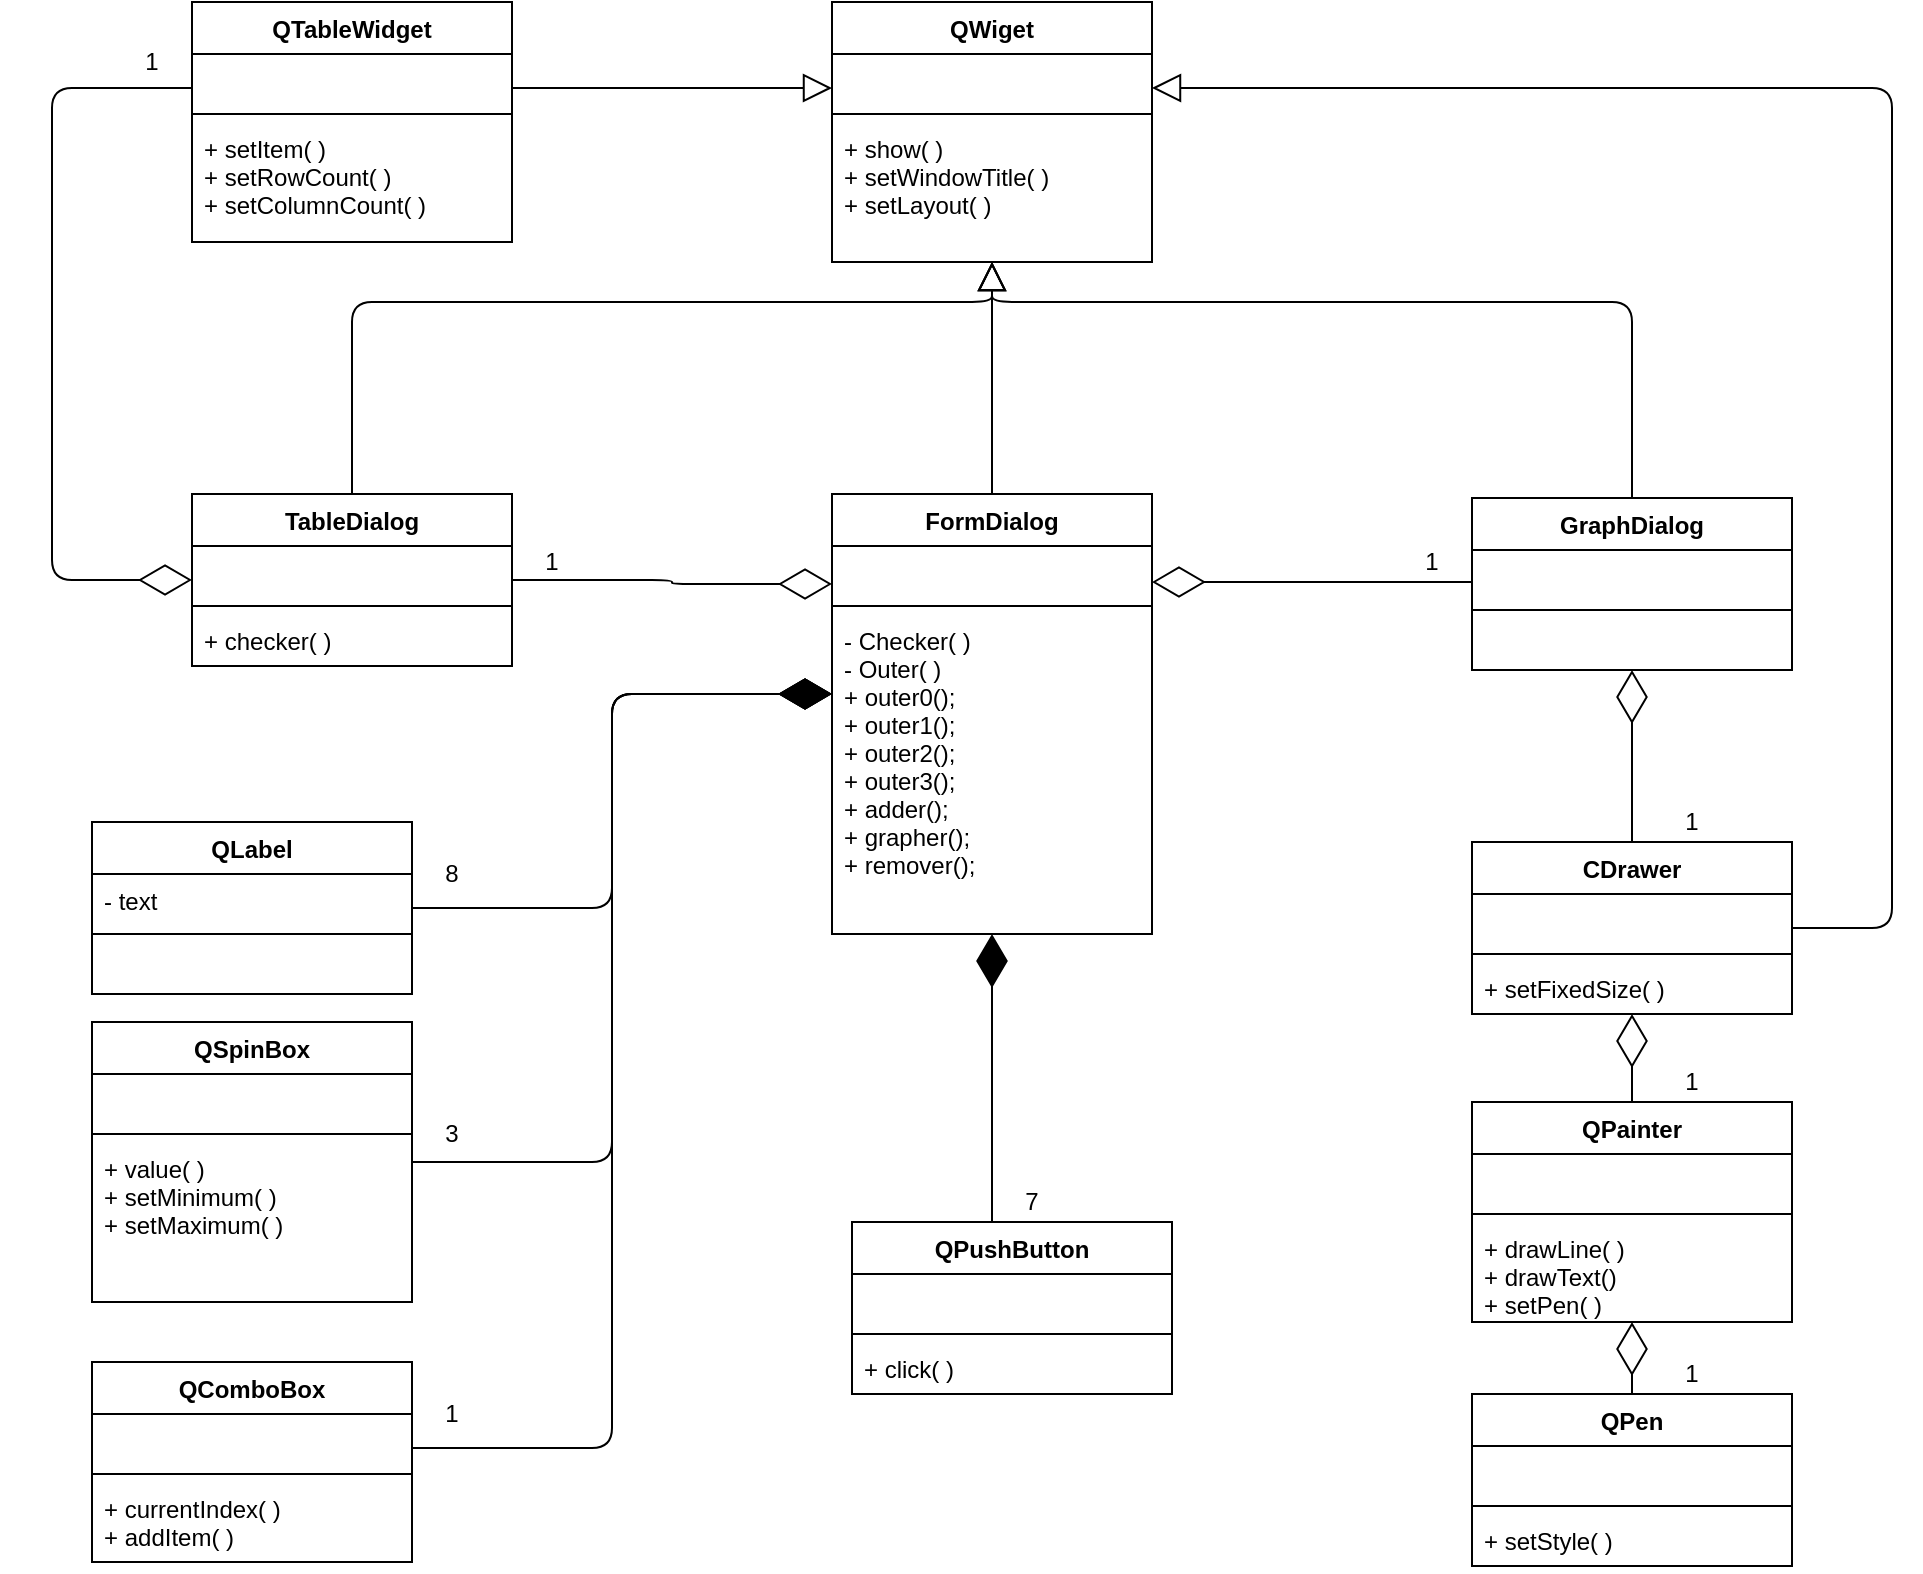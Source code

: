 <mxfile version="12.6.5" type="device"><diagram name="Page-1" id="6133507b-19e7-1e82-6fc7-422aa6c4b21f"><mxGraphModel dx="1422" dy="822" grid="1" gridSize="10" guides="1" tooltips="1" connect="1" arrows="1" fold="1" page="1" pageScale="1" pageWidth="1100" pageHeight="850" background="#ffffff" math="0" shadow="0"><root><mxCell id="0"/><mxCell id="1" parent="0"/><mxCell id="gmc_GQqyxM76kBIJKtRK-1" value="QWiget" style="swimlane;fontStyle=1;align=center;verticalAlign=top;childLayout=stackLayout;horizontal=1;startSize=26;horizontalStack=0;resizeParent=1;resizeParentMax=0;resizeLast=0;collapsible=1;marginBottom=0;" vertex="1" parent="1"><mxGeometry x="520" y="50" width="160" height="130" as="geometry"/></mxCell><mxCell id="gmc_GQqyxM76kBIJKtRK-2" value=" " style="text;strokeColor=none;fillColor=none;align=left;verticalAlign=top;spacingLeft=4;spacingRight=4;overflow=hidden;rotatable=0;points=[[0,0.5],[1,0.5]];portConstraint=eastwest;" vertex="1" parent="gmc_GQqyxM76kBIJKtRK-1"><mxGeometry y="26" width="160" height="26" as="geometry"/></mxCell><mxCell id="gmc_GQqyxM76kBIJKtRK-3" value="" style="line;strokeWidth=1;fillColor=none;align=left;verticalAlign=middle;spacingTop=-1;spacingLeft=3;spacingRight=3;rotatable=0;labelPosition=right;points=[];portConstraint=eastwest;" vertex="1" parent="gmc_GQqyxM76kBIJKtRK-1"><mxGeometry y="52" width="160" height="8" as="geometry"/></mxCell><mxCell id="gmc_GQqyxM76kBIJKtRK-4" value="+ show( )&#10;+ setWindowTitle( )&#10;+ setLayout( )" style="text;strokeColor=none;fillColor=none;align=left;verticalAlign=top;spacingLeft=4;spacingRight=4;overflow=hidden;rotatable=0;points=[[0,0.5],[1,0.5]];portConstraint=eastwest;" vertex="1" parent="gmc_GQqyxM76kBIJKtRK-1"><mxGeometry y="60" width="160" height="70" as="geometry"/></mxCell><mxCell id="gmc_GQqyxM76kBIJKtRK-5" value="FormDialog" style="swimlane;fontStyle=1;align=center;verticalAlign=top;childLayout=stackLayout;horizontal=1;startSize=26;horizontalStack=0;resizeParent=1;resizeParentMax=0;resizeLast=0;collapsible=1;marginBottom=0;" vertex="1" parent="1"><mxGeometry x="520" y="296" width="160" height="220" as="geometry"/></mxCell><mxCell id="gmc_GQqyxM76kBIJKtRK-6" value=" " style="text;strokeColor=none;fillColor=none;align=left;verticalAlign=top;spacingLeft=4;spacingRight=4;overflow=hidden;rotatable=0;points=[[0,0.5],[1,0.5]];portConstraint=eastwest;" vertex="1" parent="gmc_GQqyxM76kBIJKtRK-5"><mxGeometry y="26" width="160" height="26" as="geometry"/></mxCell><mxCell id="gmc_GQqyxM76kBIJKtRK-7" value="" style="line;strokeWidth=1;fillColor=none;align=left;verticalAlign=middle;spacingTop=-1;spacingLeft=3;spacingRight=3;rotatable=0;labelPosition=right;points=[];portConstraint=eastwest;" vertex="1" parent="gmc_GQqyxM76kBIJKtRK-5"><mxGeometry y="52" width="160" height="8" as="geometry"/></mxCell><mxCell id="gmc_GQqyxM76kBIJKtRK-8" value="- Checker( )&#10;- Outer( )&#10;+ outer0();&#10;+ outer1();&#10;+ outer2();&#10;+ outer3();&#10;+ adder();  &#10;+ grapher();&#10;+ remover();" style="text;strokeColor=none;fillColor=none;align=left;verticalAlign=top;spacingLeft=4;spacingRight=4;overflow=hidden;rotatable=0;points=[[0,0.5],[1,0.5]];portConstraint=eastwest;" vertex="1" parent="gmc_GQqyxM76kBIJKtRK-5"><mxGeometry y="60" width="160" height="160" as="geometry"/></mxCell><mxCell id="gmc_GQqyxM76kBIJKtRK-9" value="GraphDialog" style="swimlane;fontStyle=1;align=center;verticalAlign=top;childLayout=stackLayout;horizontal=1;startSize=26;horizontalStack=0;resizeParent=1;resizeParentMax=0;resizeLast=0;collapsible=1;marginBottom=0;" vertex="1" parent="1"><mxGeometry x="840" y="298" width="160" height="86" as="geometry"/></mxCell><mxCell id="gmc_GQqyxM76kBIJKtRK-10" value=" " style="text;strokeColor=none;fillColor=none;align=left;verticalAlign=top;spacingLeft=4;spacingRight=4;overflow=hidden;rotatable=0;points=[[0,0.5],[1,0.5]];portConstraint=eastwest;" vertex="1" parent="gmc_GQqyxM76kBIJKtRK-9"><mxGeometry y="26" width="160" height="26" as="geometry"/></mxCell><mxCell id="gmc_GQqyxM76kBIJKtRK-11" value="" style="line;strokeWidth=1;fillColor=none;align=left;verticalAlign=middle;spacingTop=-1;spacingLeft=3;spacingRight=3;rotatable=0;labelPosition=right;points=[];portConstraint=eastwest;" vertex="1" parent="gmc_GQqyxM76kBIJKtRK-9"><mxGeometry y="52" width="160" height="8" as="geometry"/></mxCell><mxCell id="gmc_GQqyxM76kBIJKtRK-12" value=" " style="text;strokeColor=none;fillColor=none;align=left;verticalAlign=top;spacingLeft=4;spacingRight=4;overflow=hidden;rotatable=0;points=[[0,0.5],[1,0.5]];portConstraint=eastwest;" vertex="1" parent="gmc_GQqyxM76kBIJKtRK-9"><mxGeometry y="60" width="160" height="26" as="geometry"/></mxCell><mxCell id="gmc_GQqyxM76kBIJKtRK-13" value="TableDialog" style="swimlane;fontStyle=1;align=center;verticalAlign=top;childLayout=stackLayout;horizontal=1;startSize=26;horizontalStack=0;resizeParent=1;resizeParentMax=0;resizeLast=0;collapsible=1;marginBottom=0;" vertex="1" parent="1"><mxGeometry x="200" y="296" width="160" height="86" as="geometry"/></mxCell><mxCell id="gmc_GQqyxM76kBIJKtRK-14" value=" " style="text;strokeColor=none;fillColor=none;align=left;verticalAlign=top;spacingLeft=4;spacingRight=4;overflow=hidden;rotatable=0;points=[[0,0.5],[1,0.5]];portConstraint=eastwest;" vertex="1" parent="gmc_GQqyxM76kBIJKtRK-13"><mxGeometry y="26" width="160" height="26" as="geometry"/></mxCell><mxCell id="gmc_GQqyxM76kBIJKtRK-15" value="" style="line;strokeWidth=1;fillColor=none;align=left;verticalAlign=middle;spacingTop=-1;spacingLeft=3;spacingRight=3;rotatable=0;labelPosition=right;points=[];portConstraint=eastwest;" vertex="1" parent="gmc_GQqyxM76kBIJKtRK-13"><mxGeometry y="52" width="160" height="8" as="geometry"/></mxCell><mxCell id="gmc_GQqyxM76kBIJKtRK-16" value="+ checker( )" style="text;strokeColor=none;fillColor=none;align=left;verticalAlign=top;spacingLeft=4;spacingRight=4;overflow=hidden;rotatable=0;points=[[0,0.5],[1,0.5]];portConstraint=eastwest;" vertex="1" parent="gmc_GQqyxM76kBIJKtRK-13"><mxGeometry y="60" width="160" height="26" as="geometry"/></mxCell><mxCell id="gmc_GQqyxM76kBIJKtRK-17" value="CDrawer" style="swimlane;fontStyle=1;align=center;verticalAlign=top;childLayout=stackLayout;horizontal=1;startSize=26;horizontalStack=0;resizeParent=1;resizeParentMax=0;resizeLast=0;collapsible=1;marginBottom=0;" vertex="1" parent="1"><mxGeometry x="840" y="470" width="160" height="86" as="geometry"/></mxCell><mxCell id="gmc_GQqyxM76kBIJKtRK-18" value=" " style="text;strokeColor=none;fillColor=none;align=left;verticalAlign=top;spacingLeft=4;spacingRight=4;overflow=hidden;rotatable=0;points=[[0,0.5],[1,0.5]];portConstraint=eastwest;" vertex="1" parent="gmc_GQqyxM76kBIJKtRK-17"><mxGeometry y="26" width="160" height="26" as="geometry"/></mxCell><mxCell id="gmc_GQqyxM76kBIJKtRK-19" value="" style="line;strokeWidth=1;fillColor=none;align=left;verticalAlign=middle;spacingTop=-1;spacingLeft=3;spacingRight=3;rotatable=0;labelPosition=right;points=[];portConstraint=eastwest;" vertex="1" parent="gmc_GQqyxM76kBIJKtRK-17"><mxGeometry y="52" width="160" height="8" as="geometry"/></mxCell><mxCell id="gmc_GQqyxM76kBIJKtRK-20" value="+ setFixedSize( )" style="text;strokeColor=none;fillColor=none;align=left;verticalAlign=top;spacingLeft=4;spacingRight=4;overflow=hidden;rotatable=0;points=[[0,0.5],[1,0.5]];portConstraint=eastwest;" vertex="1" parent="gmc_GQqyxM76kBIJKtRK-17"><mxGeometry y="60" width="160" height="26" as="geometry"/></mxCell><mxCell id="gmc_GQqyxM76kBIJKtRK-21" value="QPainter" style="swimlane;fontStyle=1;align=center;verticalAlign=top;childLayout=stackLayout;horizontal=1;startSize=26;horizontalStack=0;resizeParent=1;resizeParentMax=0;resizeLast=0;collapsible=1;marginBottom=0;" vertex="1" parent="1"><mxGeometry x="840" y="600" width="160" height="110" as="geometry"/></mxCell><mxCell id="gmc_GQqyxM76kBIJKtRK-22" value=" " style="text;strokeColor=none;fillColor=none;align=left;verticalAlign=top;spacingLeft=4;spacingRight=4;overflow=hidden;rotatable=0;points=[[0,0.5],[1,0.5]];portConstraint=eastwest;" vertex="1" parent="gmc_GQqyxM76kBIJKtRK-21"><mxGeometry y="26" width="160" height="26" as="geometry"/></mxCell><mxCell id="gmc_GQqyxM76kBIJKtRK-23" value="" style="line;strokeWidth=1;fillColor=none;align=left;verticalAlign=middle;spacingTop=-1;spacingLeft=3;spacingRight=3;rotatable=0;labelPosition=right;points=[];portConstraint=eastwest;" vertex="1" parent="gmc_GQqyxM76kBIJKtRK-21"><mxGeometry y="52" width="160" height="8" as="geometry"/></mxCell><mxCell id="gmc_GQqyxM76kBIJKtRK-24" value="+ drawLine( )&#10;+ drawText()&#10;+ setPen( )" style="text;strokeColor=none;fillColor=none;align=left;verticalAlign=top;spacingLeft=4;spacingRight=4;overflow=hidden;rotatable=0;points=[[0,0.5],[1,0.5]];portConstraint=eastwest;" vertex="1" parent="gmc_GQqyxM76kBIJKtRK-21"><mxGeometry y="60" width="160" height="50" as="geometry"/></mxCell><mxCell id="gmc_GQqyxM76kBIJKtRK-25" value="QTableWidget" style="swimlane;fontStyle=1;align=center;verticalAlign=top;childLayout=stackLayout;horizontal=1;startSize=26;horizontalStack=0;resizeParent=1;resizeParentMax=0;resizeLast=0;collapsible=1;marginBottom=0;" vertex="1" parent="1"><mxGeometry x="200" y="50" width="160" height="120" as="geometry"/></mxCell><mxCell id="gmc_GQqyxM76kBIJKtRK-26" value=" " style="text;strokeColor=none;fillColor=none;align=left;verticalAlign=top;spacingLeft=4;spacingRight=4;overflow=hidden;rotatable=0;points=[[0,0.5],[1,0.5]];portConstraint=eastwest;" vertex="1" parent="gmc_GQqyxM76kBIJKtRK-25"><mxGeometry y="26" width="160" height="26" as="geometry"/></mxCell><mxCell id="gmc_GQqyxM76kBIJKtRK-27" value="" style="line;strokeWidth=1;fillColor=none;align=left;verticalAlign=middle;spacingTop=-1;spacingLeft=3;spacingRight=3;rotatable=0;labelPosition=right;points=[];portConstraint=eastwest;" vertex="1" parent="gmc_GQqyxM76kBIJKtRK-25"><mxGeometry y="52" width="160" height="8" as="geometry"/></mxCell><mxCell id="gmc_GQqyxM76kBIJKtRK-28" value="+ setItem( )&#10;+ setRowCount( )&#10;+ setColumnCount( )" style="text;strokeColor=none;fillColor=none;align=left;verticalAlign=top;spacingLeft=4;spacingRight=4;overflow=hidden;rotatable=0;points=[[0,0.5],[1,0.5]];portConstraint=eastwest;" vertex="1" parent="gmc_GQqyxM76kBIJKtRK-25"><mxGeometry y="60" width="160" height="60" as="geometry"/></mxCell><mxCell id="gmc_GQqyxM76kBIJKtRK-30" value="" style="endArrow=block;endFill=0;endSize=12;html=1;exitX=0.5;exitY=0;exitDx=0;exitDy=0;" edge="1" parent="1" source="gmc_GQqyxM76kBIJKtRK-5" target="gmc_GQqyxM76kBIJKtRK-4"><mxGeometry width="160" relative="1" as="geometry"><mxPoint x="190" y="710" as="sourcePoint"/><mxPoint x="350" y="710" as="targetPoint"/></mxGeometry></mxCell><mxCell id="gmc_GQqyxM76kBIJKtRK-31" value="" style="endArrow=block;endFill=0;endSize=12;html=1;edgeStyle=orthogonalEdgeStyle;" edge="1" parent="1" source="gmc_GQqyxM76kBIJKtRK-13" target="gmc_GQqyxM76kBIJKtRK-4"><mxGeometry width="160" relative="1" as="geometry"><mxPoint x="610" y="308" as="sourcePoint"/><mxPoint x="610" y="146" as="targetPoint"/><Array as="points"><mxPoint x="280" y="200"/><mxPoint x="600" y="200"/></Array></mxGeometry></mxCell><mxCell id="gmc_GQqyxM76kBIJKtRK-32" value="" style="endArrow=block;endFill=0;endSize=12;html=1;edgeStyle=orthogonalEdgeStyle;" edge="1" parent="1" source="gmc_GQqyxM76kBIJKtRK-9" target="gmc_GQqyxM76kBIJKtRK-1"><mxGeometry width="160" relative="1" as="geometry"><mxPoint x="290" y="306" as="sourcePoint"/><mxPoint x="530" y="133" as="targetPoint"/><Array as="points"><mxPoint x="920" y="200"/><mxPoint x="600" y="200"/></Array></mxGeometry></mxCell><mxCell id="gmc_GQqyxM76kBIJKtRK-33" value="" style="endArrow=block;endFill=0;endSize=12;html=1;edgeStyle=orthogonalEdgeStyle;" edge="1" parent="1" source="gmc_GQqyxM76kBIJKtRK-25" target="gmc_GQqyxM76kBIJKtRK-1"><mxGeometry width="160" relative="1" as="geometry"><mxPoint x="290" y="306" as="sourcePoint"/><mxPoint x="610" y="146" as="targetPoint"/><Array as="points"><mxPoint x="460" y="93"/><mxPoint x="460" y="93"/></Array></mxGeometry></mxCell><mxCell id="gmc_GQqyxM76kBIJKtRK-34" value="" style="endArrow=diamondThin;endFill=0;endSize=24;html=1;edgeStyle=orthogonalEdgeStyle;" edge="1" parent="1" source="gmc_GQqyxM76kBIJKtRK-25" target="gmc_GQqyxM76kBIJKtRK-13"><mxGeometry width="160" relative="1" as="geometry"><mxPoint x="200" y="710" as="sourcePoint"/><mxPoint x="360" y="710" as="targetPoint"/><Array as="points"><mxPoint x="130" y="93"/><mxPoint x="130" y="339"/></Array></mxGeometry></mxCell><mxCell id="gmc_GQqyxM76kBIJKtRK-35" value="" style="endArrow=diamondThin;endFill=0;endSize=24;html=1;edgeStyle=orthogonalEdgeStyle;" edge="1" parent="1" source="gmc_GQqyxM76kBIJKtRK-13" target="gmc_GQqyxM76kBIJKtRK-5"><mxGeometry width="160" relative="1" as="geometry"><mxPoint x="210" y="103" as="sourcePoint"/><mxPoint x="210" y="349" as="targetPoint"/><Array as="points"><mxPoint x="440" y="339"/><mxPoint x="440" y="341"/></Array></mxGeometry></mxCell><mxCell id="gmc_GQqyxM76kBIJKtRK-36" value="" style="endArrow=diamondThin;endFill=0;endSize=24;html=1;edgeStyle=orthogonalEdgeStyle;" edge="1" parent="1" source="gmc_GQqyxM76kBIJKtRK-9" target="gmc_GQqyxM76kBIJKtRK-5"><mxGeometry width="160" relative="1" as="geometry"><mxPoint x="730" y="340" as="sourcePoint"/><mxPoint x="730" y="586" as="targetPoint"/><Array as="points"><mxPoint x="730" y="340"/><mxPoint x="730" y="340"/></Array></mxGeometry></mxCell><mxCell id="gmc_GQqyxM76kBIJKtRK-37" value="" style="endArrow=diamondThin;endFill=0;endSize=24;html=1;edgeStyle=orthogonalEdgeStyle;" edge="1" parent="1" source="gmc_GQqyxM76kBIJKtRK-17" target="gmc_GQqyxM76kBIJKtRK-9"><mxGeometry width="160" relative="1" as="geometry"><mxPoint x="850" y="350" as="sourcePoint"/><mxPoint x="800" y="430" as="targetPoint"/><Array as="points"/></mxGeometry></mxCell><mxCell id="gmc_GQqyxM76kBIJKtRK-38" value="" style="endArrow=diamondThin;endFill=0;endSize=24;html=1;edgeStyle=orthogonalEdgeStyle;" edge="1" parent="1" source="gmc_GQqyxM76kBIJKtRK-21" target="gmc_GQqyxM76kBIJKtRK-17"><mxGeometry width="160" relative="1" as="geometry"><mxPoint x="710" y="530" as="sourcePoint"/><mxPoint x="930" y="394" as="targetPoint"/><Array as="points"/></mxGeometry></mxCell><mxCell id="gmc_GQqyxM76kBIJKtRK-47" value="" style="endArrow=block;endFill=0;endSize=12;html=1;edgeStyle=orthogonalEdgeStyle;" edge="1" parent="1" source="gmc_GQqyxM76kBIJKtRK-17" target="gmc_GQqyxM76kBIJKtRK-1"><mxGeometry width="160" relative="1" as="geometry"><mxPoint x="930" y="308" as="sourcePoint"/><mxPoint x="610" y="146" as="targetPoint"/><Array as="points"><mxPoint x="1050" y="513"/><mxPoint x="1050" y="93"/></Array></mxGeometry></mxCell><mxCell id="gmc_GQqyxM76kBIJKtRK-52" value="QLabel" style="swimlane;fontStyle=1;align=center;verticalAlign=top;childLayout=stackLayout;horizontal=1;startSize=26;horizontalStack=0;resizeParent=1;resizeParentMax=0;resizeLast=0;collapsible=1;marginBottom=0;" vertex="1" parent="1"><mxGeometry x="150" y="460" width="160" height="86" as="geometry"/></mxCell><mxCell id="gmc_GQqyxM76kBIJKtRK-53" value="- text" style="text;strokeColor=none;fillColor=none;align=left;verticalAlign=top;spacingLeft=4;spacingRight=4;overflow=hidden;rotatable=0;points=[[0,0.5],[1,0.5]];portConstraint=eastwest;" vertex="1" parent="gmc_GQqyxM76kBIJKtRK-52"><mxGeometry y="26" width="160" height="26" as="geometry"/></mxCell><mxCell id="gmc_GQqyxM76kBIJKtRK-54" value="" style="line;strokeWidth=1;fillColor=none;align=left;verticalAlign=middle;spacingTop=-1;spacingLeft=3;spacingRight=3;rotatable=0;labelPosition=right;points=[];portConstraint=eastwest;" vertex="1" parent="gmc_GQqyxM76kBIJKtRK-52"><mxGeometry y="52" width="160" height="8" as="geometry"/></mxCell><mxCell id="gmc_GQqyxM76kBIJKtRK-55" value=" " style="text;strokeColor=none;fillColor=none;align=left;verticalAlign=top;spacingLeft=4;spacingRight=4;overflow=hidden;rotatable=0;points=[[0,0.5],[1,0.5]];portConstraint=eastwest;" vertex="1" parent="gmc_GQqyxM76kBIJKtRK-52"><mxGeometry y="60" width="160" height="26" as="geometry"/></mxCell><mxCell id="gmc_GQqyxM76kBIJKtRK-56" value="" style="endArrow=diamondThin;endFill=1;endSize=24;html=1;edgeStyle=orthogonalEdgeStyle;" edge="1" parent="1" source="gmc_GQqyxM76kBIJKtRK-52" target="gmc_GQqyxM76kBIJKtRK-5"><mxGeometry width="160" relative="1" as="geometry"><mxPoint x="610" y="540" as="sourcePoint"/><mxPoint x="520" y="560" as="targetPoint"/><Array as="points"><mxPoint x="410" y="503"/><mxPoint x="410" y="396"/></Array></mxGeometry></mxCell><mxCell id="gmc_GQqyxM76kBIJKtRK-58" value="QSpinBox" style="swimlane;fontStyle=1;align=center;verticalAlign=top;childLayout=stackLayout;horizontal=1;startSize=26;horizontalStack=0;resizeParent=1;resizeParentMax=0;resizeLast=0;collapsible=1;marginBottom=0;" vertex="1" parent="1"><mxGeometry x="150" y="560" width="160" height="140" as="geometry"/></mxCell><mxCell id="gmc_GQqyxM76kBIJKtRK-59" value=" " style="text;strokeColor=none;fillColor=none;align=left;verticalAlign=top;spacingLeft=4;spacingRight=4;overflow=hidden;rotatable=0;points=[[0,0.5],[1,0.5]];portConstraint=eastwest;" vertex="1" parent="gmc_GQqyxM76kBIJKtRK-58"><mxGeometry y="26" width="160" height="26" as="geometry"/></mxCell><mxCell id="gmc_GQqyxM76kBIJKtRK-60" value="" style="line;strokeWidth=1;fillColor=none;align=left;verticalAlign=middle;spacingTop=-1;spacingLeft=3;spacingRight=3;rotatable=0;labelPosition=right;points=[];portConstraint=eastwest;" vertex="1" parent="gmc_GQqyxM76kBIJKtRK-58"><mxGeometry y="52" width="160" height="8" as="geometry"/></mxCell><mxCell id="gmc_GQqyxM76kBIJKtRK-61" value="+ value( )&#10;+ setMinimum( )&#10;+ setMaximum( )" style="text;strokeColor=none;fillColor=none;align=left;verticalAlign=top;spacingLeft=4;spacingRight=4;overflow=hidden;rotatable=0;points=[[0,0.5],[1,0.5]];portConstraint=eastwest;" vertex="1" parent="gmc_GQqyxM76kBIJKtRK-58"><mxGeometry y="60" width="160" height="80" as="geometry"/></mxCell><mxCell id="gmc_GQqyxM76kBIJKtRK-62" value="QComboBox" style="swimlane;fontStyle=1;align=center;verticalAlign=top;childLayout=stackLayout;horizontal=1;startSize=26;horizontalStack=0;resizeParent=1;resizeParentMax=0;resizeLast=0;collapsible=1;marginBottom=0;" vertex="1" parent="1"><mxGeometry x="150" y="730" width="160" height="100" as="geometry"/></mxCell><mxCell id="gmc_GQqyxM76kBIJKtRK-63" value=" " style="text;strokeColor=none;fillColor=none;align=left;verticalAlign=top;spacingLeft=4;spacingRight=4;overflow=hidden;rotatable=0;points=[[0,0.5],[1,0.5]];portConstraint=eastwest;" vertex="1" parent="gmc_GQqyxM76kBIJKtRK-62"><mxGeometry y="26" width="160" height="26" as="geometry"/></mxCell><mxCell id="gmc_GQqyxM76kBIJKtRK-64" value="" style="line;strokeWidth=1;fillColor=none;align=left;verticalAlign=middle;spacingTop=-1;spacingLeft=3;spacingRight=3;rotatable=0;labelPosition=right;points=[];portConstraint=eastwest;" vertex="1" parent="gmc_GQqyxM76kBIJKtRK-62"><mxGeometry y="52" width="160" height="8" as="geometry"/></mxCell><mxCell id="gmc_GQqyxM76kBIJKtRK-65" value="+ currentIndex( )&#10;+ addItem( )" style="text;strokeColor=none;fillColor=none;align=left;verticalAlign=top;spacingLeft=4;spacingRight=4;overflow=hidden;rotatable=0;points=[[0,0.5],[1,0.5]];portConstraint=eastwest;" vertex="1" parent="gmc_GQqyxM76kBIJKtRK-62"><mxGeometry y="60" width="160" height="40" as="geometry"/></mxCell><mxCell id="gmc_GQqyxM76kBIJKtRK-66" value="QPushButton" style="swimlane;fontStyle=1;align=center;verticalAlign=top;childLayout=stackLayout;horizontal=1;startSize=26;horizontalStack=0;resizeParent=1;resizeParentMax=0;resizeLast=0;collapsible=1;marginBottom=0;" vertex="1" parent="1"><mxGeometry x="530" y="660" width="160" height="86" as="geometry"/></mxCell><mxCell id="gmc_GQqyxM76kBIJKtRK-67" value=" " style="text;strokeColor=none;fillColor=none;align=left;verticalAlign=top;spacingLeft=4;spacingRight=4;overflow=hidden;rotatable=0;points=[[0,0.5],[1,0.5]];portConstraint=eastwest;" vertex="1" parent="gmc_GQqyxM76kBIJKtRK-66"><mxGeometry y="26" width="160" height="26" as="geometry"/></mxCell><mxCell id="gmc_GQqyxM76kBIJKtRK-68" value="" style="line;strokeWidth=1;fillColor=none;align=left;verticalAlign=middle;spacingTop=-1;spacingLeft=3;spacingRight=3;rotatable=0;labelPosition=right;points=[];portConstraint=eastwest;" vertex="1" parent="gmc_GQqyxM76kBIJKtRK-66"><mxGeometry y="52" width="160" height="8" as="geometry"/></mxCell><mxCell id="gmc_GQqyxM76kBIJKtRK-69" value="+ click( )" style="text;strokeColor=none;fillColor=none;align=left;verticalAlign=top;spacingLeft=4;spacingRight=4;overflow=hidden;rotatable=0;points=[[0,0.5],[1,0.5]];portConstraint=eastwest;" vertex="1" parent="gmc_GQqyxM76kBIJKtRK-66"><mxGeometry y="60" width="160" height="26" as="geometry"/></mxCell><mxCell id="gmc_GQqyxM76kBIJKtRK-70" value="" style="endArrow=diamondThin;endFill=1;endSize=24;html=1;edgeStyle=orthogonalEdgeStyle;" edge="1" parent="1" source="gmc_GQqyxM76kBIJKtRK-58" target="gmc_GQqyxM76kBIJKtRK-5"><mxGeometry width="160" relative="1" as="geometry"><mxPoint x="320" y="513" as="sourcePoint"/><mxPoint x="530" y="406" as="targetPoint"/><Array as="points"><mxPoint x="410" y="630"/><mxPoint x="410" y="396"/></Array></mxGeometry></mxCell><mxCell id="gmc_GQqyxM76kBIJKtRK-71" value="" style="endArrow=diamondThin;endFill=1;endSize=24;html=1;edgeStyle=orthogonalEdgeStyle;" edge="1" parent="1" source="gmc_GQqyxM76kBIJKtRK-62" target="gmc_GQqyxM76kBIJKtRK-5"><mxGeometry width="160" relative="1" as="geometry"><mxPoint x="330" y="523" as="sourcePoint"/><mxPoint x="540" y="416" as="targetPoint"/><Array as="points"><mxPoint x="410" y="773"/><mxPoint x="410" y="396"/></Array></mxGeometry></mxCell><mxCell id="gmc_GQqyxM76kBIJKtRK-72" value="" style="endArrow=diamondThin;endFill=1;endSize=24;html=1;edgeStyle=orthogonalEdgeStyle;" edge="1" parent="1" source="gmc_GQqyxM76kBIJKtRK-66" target="gmc_GQqyxM76kBIJKtRK-5"><mxGeometry width="160" relative="1" as="geometry"><mxPoint x="340" y="533" as="sourcePoint"/><mxPoint x="550" y="426" as="targetPoint"/><Array as="points"><mxPoint x="600" y="620"/><mxPoint x="600" y="620"/></Array></mxGeometry></mxCell><mxCell id="gmc_GQqyxM76kBIJKtRK-73" value="QPen" style="swimlane;fontStyle=1;align=center;verticalAlign=top;childLayout=stackLayout;horizontal=1;startSize=26;horizontalStack=0;resizeParent=1;resizeParentMax=0;resizeLast=0;collapsible=1;marginBottom=0;" vertex="1" parent="1"><mxGeometry x="840" y="746" width="160" height="86" as="geometry"/></mxCell><mxCell id="gmc_GQqyxM76kBIJKtRK-74" value=" " style="text;strokeColor=none;fillColor=none;align=left;verticalAlign=top;spacingLeft=4;spacingRight=4;overflow=hidden;rotatable=0;points=[[0,0.5],[1,0.5]];portConstraint=eastwest;" vertex="1" parent="gmc_GQqyxM76kBIJKtRK-73"><mxGeometry y="26" width="160" height="26" as="geometry"/></mxCell><mxCell id="gmc_GQqyxM76kBIJKtRK-75" value="" style="line;strokeWidth=1;fillColor=none;align=left;verticalAlign=middle;spacingTop=-1;spacingLeft=3;spacingRight=3;rotatable=0;labelPosition=right;points=[];portConstraint=eastwest;" vertex="1" parent="gmc_GQqyxM76kBIJKtRK-73"><mxGeometry y="52" width="160" height="8" as="geometry"/></mxCell><mxCell id="gmc_GQqyxM76kBIJKtRK-76" value="+ setStyle( )" style="text;strokeColor=none;fillColor=none;align=left;verticalAlign=top;spacingLeft=4;spacingRight=4;overflow=hidden;rotatable=0;points=[[0,0.5],[1,0.5]];portConstraint=eastwest;" vertex="1" parent="gmc_GQqyxM76kBIJKtRK-73"><mxGeometry y="60" width="160" height="26" as="geometry"/></mxCell><mxCell id="gmc_GQqyxM76kBIJKtRK-77" value="" style="endArrow=diamondThin;endFill=0;endSize=24;html=1;edgeStyle=orthogonalEdgeStyle;" edge="1" parent="1" source="gmc_GQqyxM76kBIJKtRK-73" target="gmc_GQqyxM76kBIJKtRK-21"><mxGeometry width="160" relative="1" as="geometry"><mxPoint x="930" y="610" as="sourcePoint"/><mxPoint x="930" y="566" as="targetPoint"/><Array as="points"/></mxGeometry></mxCell><mxCell id="gmc_GQqyxM76kBIJKtRK-78" value="8" style="text;html=1;strokeColor=none;fillColor=none;align=center;verticalAlign=middle;whiteSpace=wrap;rounded=0;" vertex="1" parent="1"><mxGeometry x="310" y="476" width="40" height="20" as="geometry"/></mxCell><mxCell id="gmc_GQqyxM76kBIJKtRK-79" value="3" style="text;html=1;strokeColor=none;fillColor=none;align=center;verticalAlign=middle;whiteSpace=wrap;rounded=0;" vertex="1" parent="1"><mxGeometry x="310" y="606" width="40" height="20" as="geometry"/></mxCell><mxCell id="gmc_GQqyxM76kBIJKtRK-80" value="1" style="text;html=1;strokeColor=none;fillColor=none;align=center;verticalAlign=middle;whiteSpace=wrap;rounded=0;" vertex="1" parent="1"><mxGeometry x="310" y="746" width="40" height="20" as="geometry"/></mxCell><mxCell id="gmc_GQqyxM76kBIJKtRK-81" value="7" style="text;html=1;strokeColor=none;fillColor=none;align=center;verticalAlign=middle;whiteSpace=wrap;rounded=0;" vertex="1" parent="1"><mxGeometry x="600" y="640" width="40" height="20" as="geometry"/></mxCell><mxCell id="gmc_GQqyxM76kBIJKtRK-82" value="1" style="text;html=1;strokeColor=none;fillColor=none;align=center;verticalAlign=middle;whiteSpace=wrap;rounded=0;" vertex="1" parent="1"><mxGeometry x="160" y="70" width="40" height="20" as="geometry"/></mxCell><mxCell id="gmc_GQqyxM76kBIJKtRK-83" value="1" style="text;html=1;strokeColor=none;fillColor=none;align=center;verticalAlign=middle;whiteSpace=wrap;rounded=0;" vertex="1" parent="1"><mxGeometry x="360" y="320" width="40" height="20" as="geometry"/></mxCell><mxCell id="gmc_GQqyxM76kBIJKtRK-84" value="1" style="text;html=1;strokeColor=none;fillColor=none;align=center;verticalAlign=middle;whiteSpace=wrap;rounded=0;" vertex="1" parent="1"><mxGeometry x="800" y="320" width="40" height="20" as="geometry"/></mxCell><mxCell id="gmc_GQqyxM76kBIJKtRK-85" value="1" style="text;html=1;strokeColor=none;fillColor=none;align=center;verticalAlign=middle;whiteSpace=wrap;rounded=0;" vertex="1" parent="1"><mxGeometry x="930" y="450" width="40" height="20" as="geometry"/></mxCell><mxCell id="gmc_GQqyxM76kBIJKtRK-86" value="1" style="text;html=1;strokeColor=none;fillColor=none;align=center;verticalAlign=middle;whiteSpace=wrap;rounded=0;" vertex="1" parent="1"><mxGeometry x="930" y="580" width="40" height="20" as="geometry"/></mxCell><mxCell id="gmc_GQqyxM76kBIJKtRK-87" value="1" style="text;html=1;strokeColor=none;fillColor=none;align=center;verticalAlign=middle;whiteSpace=wrap;rounded=0;" vertex="1" parent="1"><mxGeometry x="930" y="726" width="40" height="20" as="geometry"/></mxCell></root></mxGraphModel></diagram></mxfile>